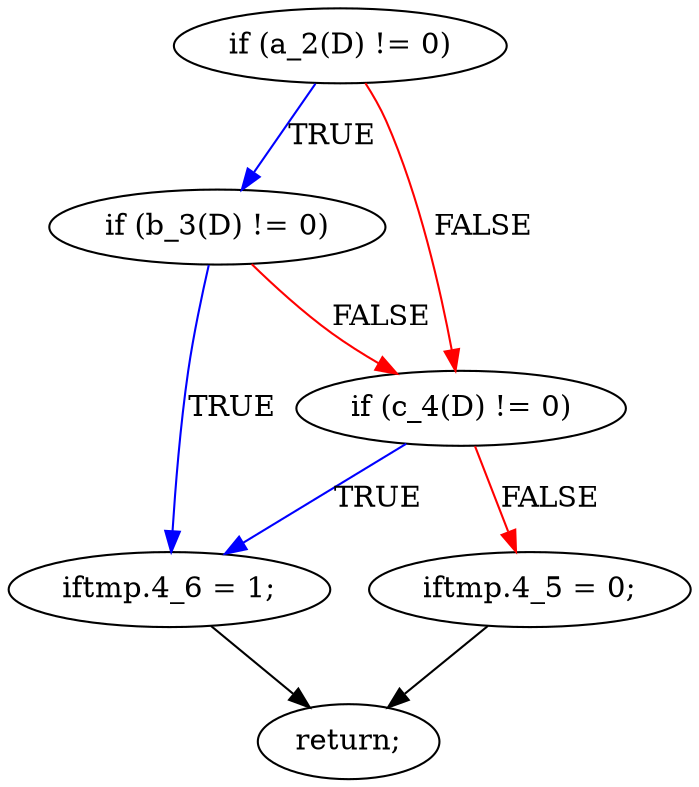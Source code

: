 digraph { // mcdc011a
    A2 [label="if (a_2(D) != 0)"];
    A3 [label="if (b_3(D) != 0)"];
    A4 [label="if (c_4(D) != 0)"];
    A5 [label="iftmp.4_6 = 1;"];
    A6 [label="iftmp.4_5 = 0;"];
    A7 [label="return;"];
    A2 -> A3 [label="TRUE", color="blue"];
    A2 -> A4 [label="FALSE", color="red"];
    A3 -> A5 [label="TRUE", color="blue"];
    A3 -> A4 [label="FALSE", color="red"];
    A4 -> A5 [label="TRUE", color="blue"];
    A4 -> A6 [label="FALSE", color="red"];
    A5 -> A7 [label="", color="black"];
    A6 -> A7 [label="", color="black"];
}
